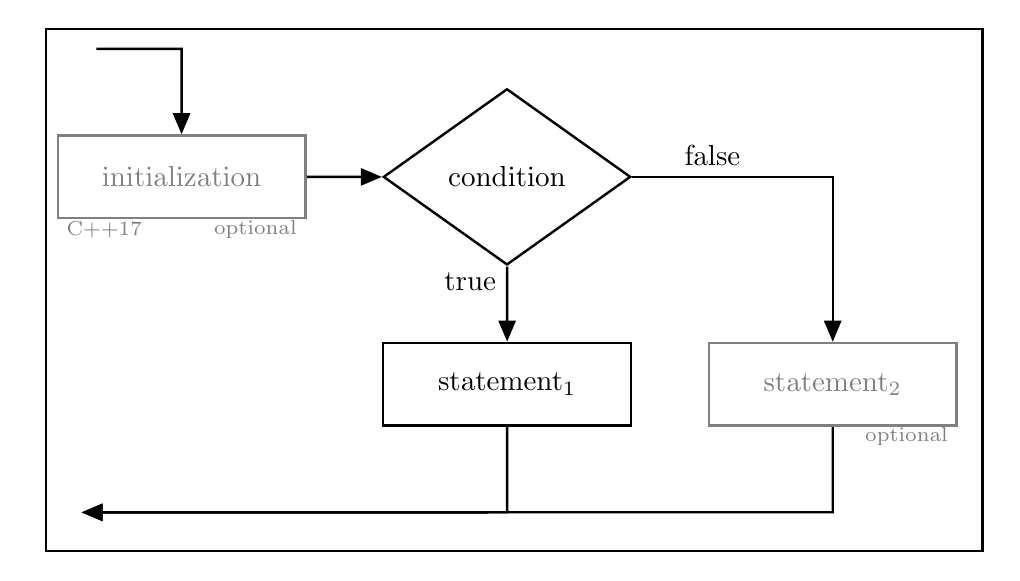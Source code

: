 \usetikzlibrary{arrows} % deprecated. use: arrows.meta

\resizebox {\columnwidth} {!} {    % (2) scale to exact column width
\begin{tikzpicture}[
	  node distance=6ex,
      background rectangle/.style={fill=white,draw=black,line width=1pt}, show background rectangle,
      every node/.style={align=left},
      scale=1.2,
      every node/.append style={transform shape},   % (1) scale here first approx. lines stay.
    %  every node/.append style={draw},
    ]
%\draw[help lines] (-2,0) grid (5,-9);

\tikzstyle{box} = [rectangle,
	text centered, 
	draw=black, line width=1pt,
	fill=white,
	text=black,
];

\tikzstyle{process} = [box,rectangle,
	minimum width=3cm, 
	minimum height=1cm, 
];

\tikzstyle{decision} = [box,diamond,
	minimum width=3cm,
	minimum height=1cm,
];

\tikzstyle{opt} = [text=black!50,draw=black!50,
];

\tikzstyle{tarr}= [->,-triangle 45,
		draw=black, line width=1pt,
		font=\normalsize,
		text=black
];


    \node [] at (0,0) (start) {};
    \node [left=of start] (start2) {};
    \node [process,below=of start,opt] (ainit) {initialization};
      \node [below=of ainit.east,font=\scriptsize,text=black!50,anchor=east,yshift=1.8ex] (opti) {optional};
      \node [below=of ainit.west,font=\scriptsize,text=black!50,anchor=west,yshift=1.8ex] (cpp) {C++17};
    \node [decision,right=of ainit] (aif) {condition};
    \node [process,below=of aif] (athen) {statement$_{\mbox{\scriptsize 1}}$};
    \node [process,right=of athen,opt] (aelse) {statement$_{\mbox{\scriptsize 2}}$};
      \node [below=of aelse.east,font=\scriptsize,text=black!50,anchor=east,yshift=1.8ex] (opta) {optional};
      \node [below=of opta,font=\scriptsize,text=black!50,anchor=east,xshift=0.8cm] (dummy1) {};  %% dummy fuer rechts breiter
    \node [below=of athen] (end) {};
    \node [xshift=-4cm,left=of end] (end2) {};


\draw[tarr]  (start2) -- (start.center) -- (ainit);
\draw[tarr]  (ainit) -- (aif);
\draw[tarr]  (aif) -|  node[above,pos=0.2] {false}  (aelse);
\draw[tarr]  (aif) -- node[left,pos=0.2] {true}  (athen);
\draw[tarr]  (athen) -- (end.center) -- (end2.center);
\draw[tarr]  (aelse) |- (end.center) -- (end2.center);


\end{tikzpicture}
}%resizebox